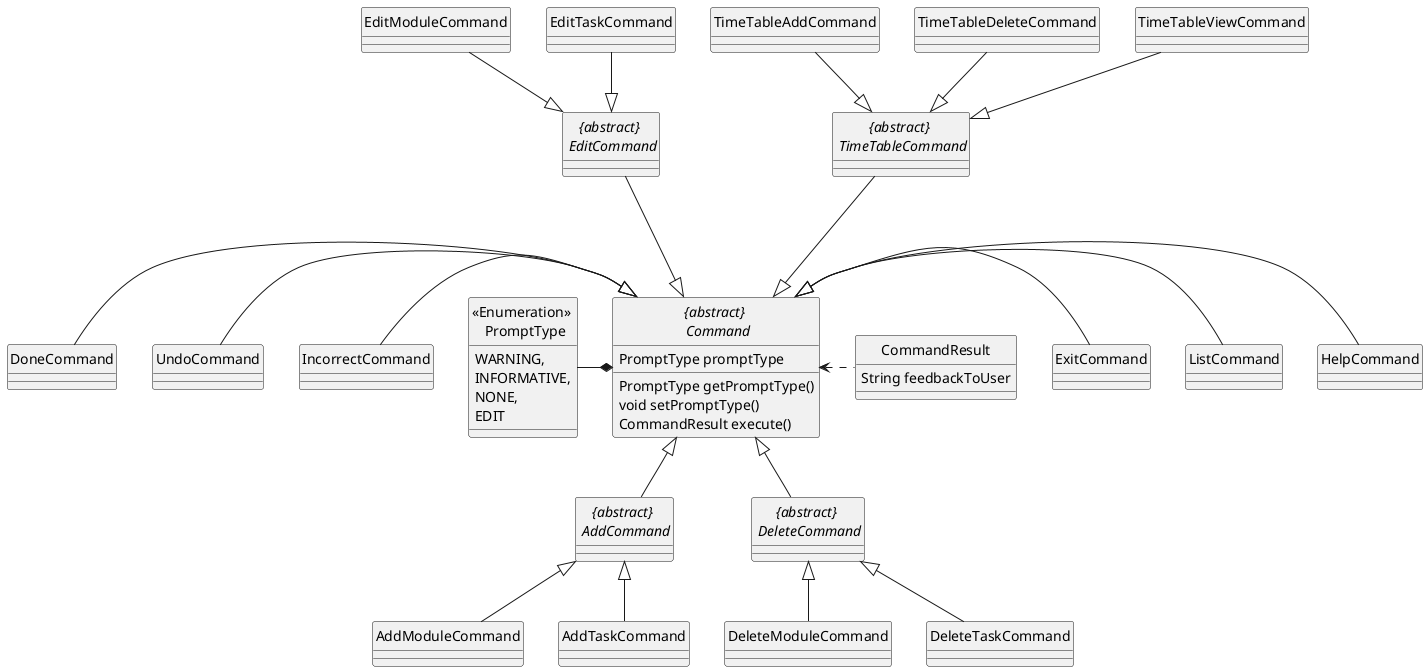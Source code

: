 @startuml

hide circle
skinparam classAttributeIconSize 0

abstract class "{abstract} \n Command" {
    PromptType promptType
    PromptType getPromptType()
    void setPromptType()
    CommandResult execute()
}

class CommandResult {
    String feedbackToUser
}

abstract class "{abstract} \n AddCommand"
class AddModuleCommand
class AddTaskCommand

abstract class "{abstract} \n DeleteCommand"
class DeleteModuleCommand
class DeleteTaskCommand

abstract class "{abstract} \n EditCommand"
class EditModuleCommand
class EditTaskCommand

abstract class "{abstract} \n TimeTableCommand"
class TimeTableAddCommand
class TimeTableDeleteCommand
class TimeTableViewCommand

class DoneCommand
class UndoCommand
class HelpCommand
class ListCommand
class ExitCommand
class IncorrectCommand
enum "<<Enumeration>> \n PromptType" {
    WARNING,
    INFORMATIVE,
    NONE,
    EDIT
}

"{abstract} \n Command" <|- HelpCommand
"{abstract} \n Command" <|- ListCommand
"{abstract} \n Command" <|- ExitCommand
"{abstract} \n Command" <|-- "{abstract} \n DeleteCommand"
"{abstract} \n Command" <|-- "{abstract} \n AddCommand"
"{abstract} \n EditCommand" ---|> "{abstract} \n Command"
DoneCommand -|> "{abstract} \n Command"
UndoCommand -|> "{abstract} \n Command"
IncorrectCommand -|> "{abstract} \n Command"
"{abstract} \n TimeTableCommand" ---|> "{abstract} \n Command"

"<<Enumeration>> \n PromptType" -* "{abstract} \n Command"

"{abstract} \n Command" <. CommandResult

"{abstract} \n AddCommand" <|-- AddModuleCommand
"{abstract} \n AddCommand" <|-- AddTaskCommand

"{abstract} \n DeleteCommand" <|-- DeleteModuleCommand
"{abstract} \n DeleteCommand" <|-- DeleteTaskCommand

EditModuleCommand --|> "{abstract} \n EditCommand"
EditTaskCommand --|> "{abstract} \n EditCommand"

TimeTableAddCommand --|> "{abstract} \n TimeTableCommand"
TimeTableDeleteCommand --|> "{abstract} \n TimeTableCommand"
TimeTableViewCommand --|> "{abstract} \n TimeTableCommand"

@enduml